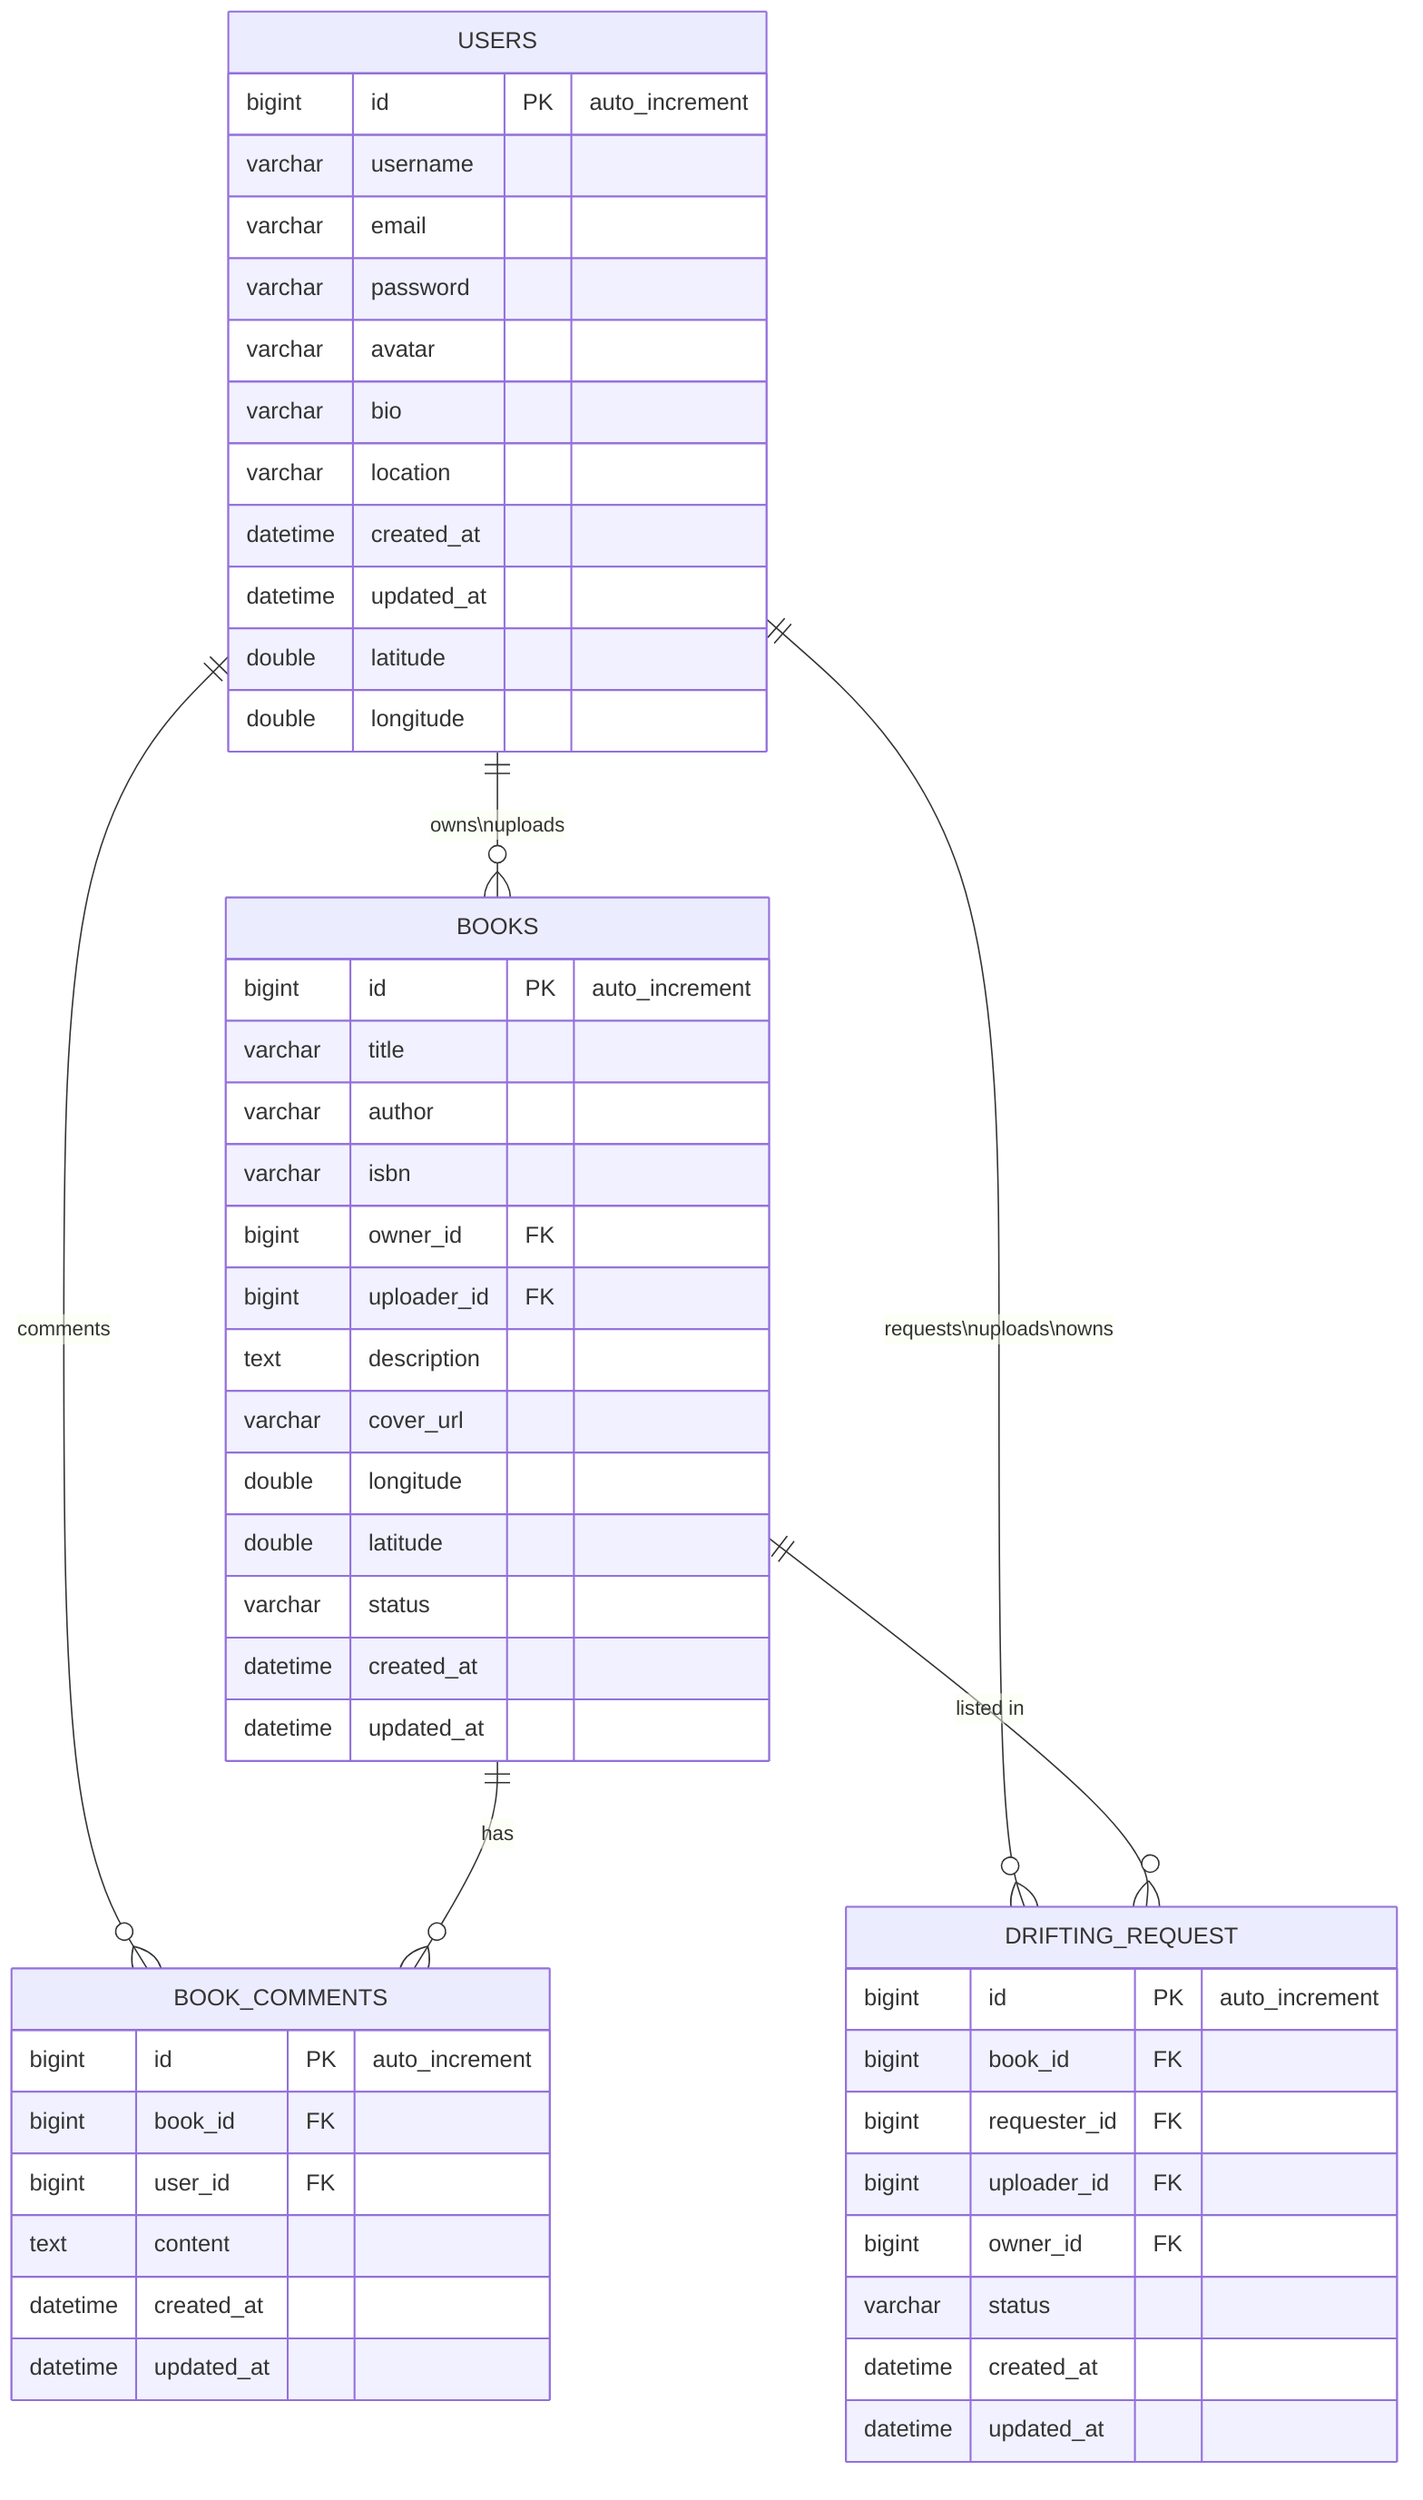 erDiagram
    USERS ||--o{ BOOKS : "owns\nuploads"
    USERS ||--o{ BOOK_COMMENTS : "comments"
    USERS ||--o{ DRIFTING_REQUEST : "requests\nuploads\nowns"

    BOOKS ||--o{ BOOK_COMMENTS : "has"
    BOOKS ||--o{ DRIFTING_REQUEST : "listed in"

    USERS {
        bigint id PK "auto_increment"
        varchar username
        varchar email
        varchar password
        varchar avatar
        varchar bio
        varchar location
        datetime created_at
        datetime updated_at
        double latitude
        double longitude
    }

    BOOKS {
        bigint id PK "auto_increment"
        varchar title
        varchar author
        varchar isbn
        bigint owner_id FK
        bigint uploader_id FK
        text description
        varchar cover_url
        double longitude
        double latitude
        varchar status
        datetime created_at
        datetime updated_at
    }

    BOOK_COMMENTS {
        bigint id PK "auto_increment"
        bigint book_id FK
        bigint user_id FK
        text content
        datetime created_at
        datetime updated_at
    }

    DRIFTING_REQUEST {
        bigint id PK "auto_increment"
        bigint book_id FK
        bigint requester_id FK
        bigint uploader_id FK
        bigint owner_id FK
        varchar status
        datetime created_at
        datetime updated_at
    }